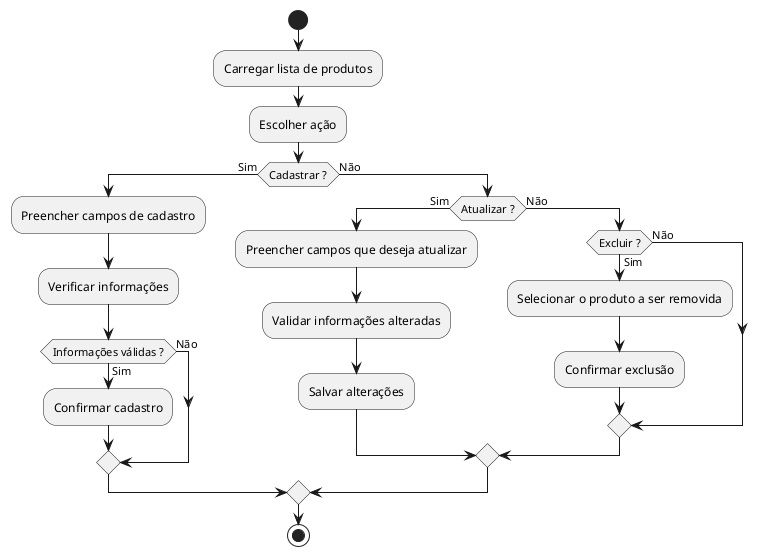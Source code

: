 @startuml
start
:Carregar lista de produtos;
:Escolher ação;
if (Cadastrar ?) then (Sim)
    :Preencher campos de cadastro;
    :Verificar informações;
    if (Informações válidas ?) then (Sim)
        :Confirmar cadastro;
    else (Não)
    endif
else (Não)
    if (Atualizar ?) then (Sim)
        :Preencher campos que deseja atualizar;
        :Validar informações alteradas;
        :Salvar alterações;
    else (Não)
        if (Excluir ?) then (Sim)
            :Selecionar o produto a ser removida;
            :Confirmar exclusão;
        else (Não)
        endif
    endif
endif
stop
@enduml